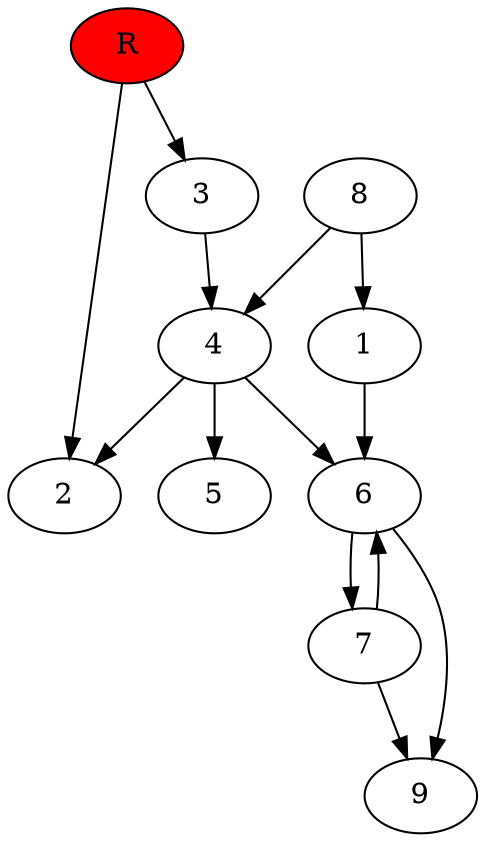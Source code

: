 digraph prb12167 {
	1
	2
	3
	4
	5
	6
	7
	8
	R [fillcolor="#ff0000" style=filled]
	1 -> 6
	3 -> 4
	4 -> 2
	4 -> 5
	4 -> 6
	6 -> 7
	6 -> 9
	7 -> 6
	7 -> 9
	8 -> 1
	8 -> 4
	R -> 2
	R -> 3
}
